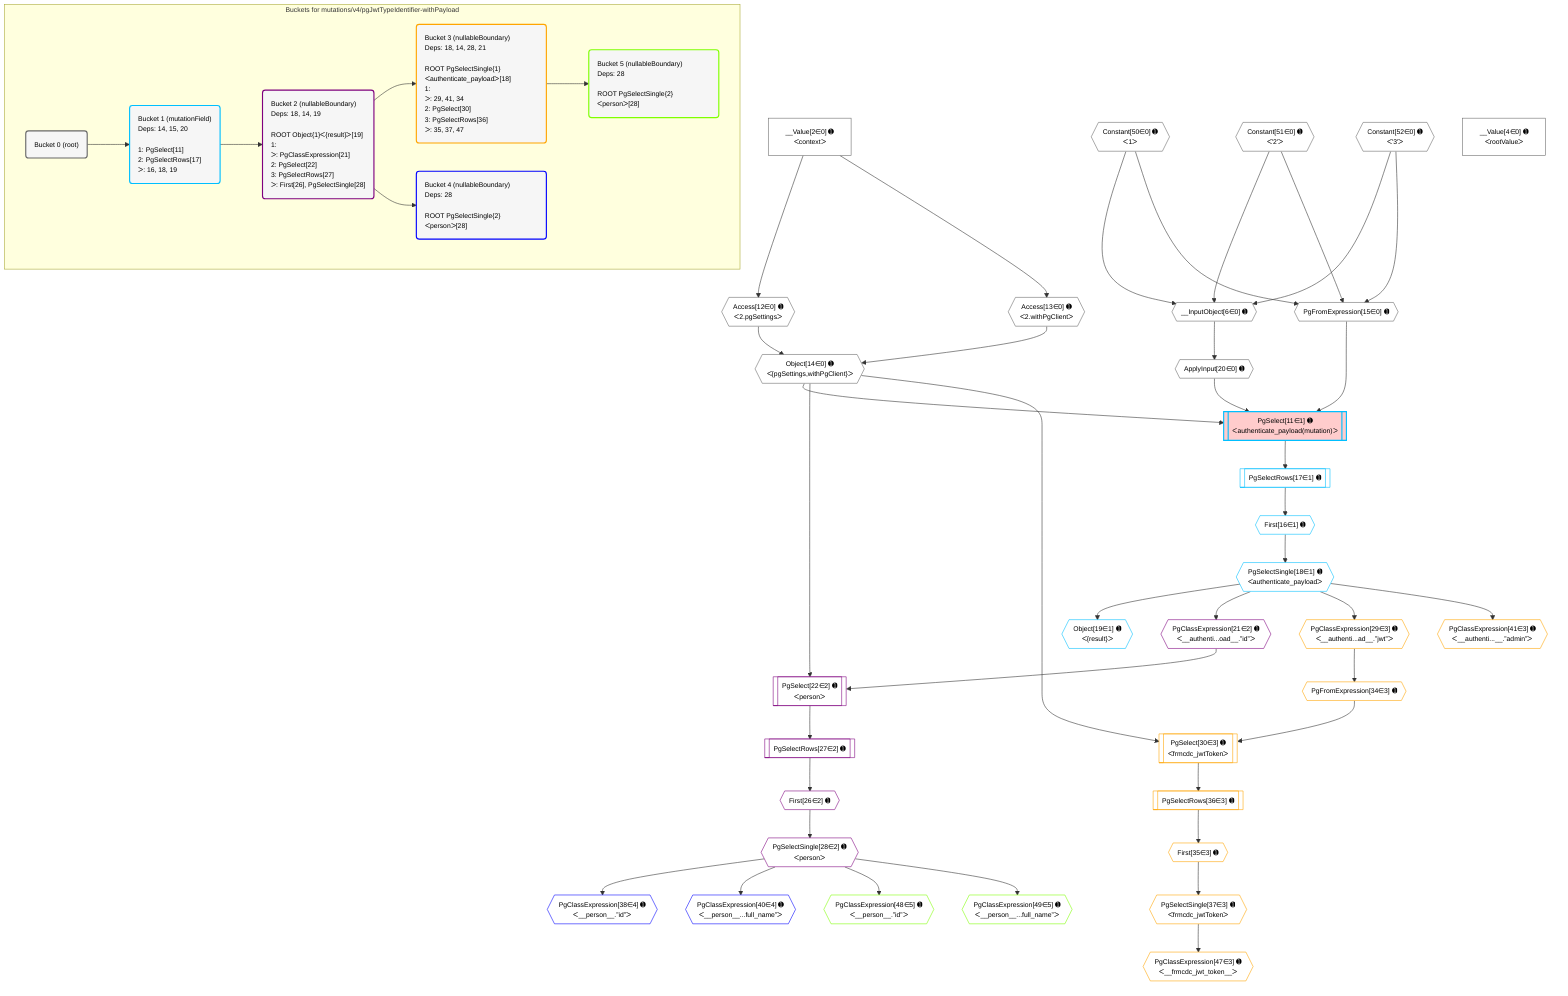 %%{init: {'themeVariables': { 'fontSize': '12px'}}}%%
graph TD
    classDef path fill:#eee,stroke:#000,color:#000
    classDef plan fill:#fff,stroke-width:1px,color:#000
    classDef itemplan fill:#fff,stroke-width:2px,color:#000
    classDef unbatchedplan fill:#dff,stroke-width:1px,color:#000
    classDef sideeffectplan fill:#fcc,stroke-width:2px,color:#000
    classDef bucket fill:#f6f6f6,color:#000,stroke-width:2px,text-align:left

    subgraph "Buckets for mutations/v4/pgJwtTypeIdentifier-withPayload"
    Bucket0("Bucket 0 (root)"):::bucket
    Bucket1("Bucket 1 (mutationField)<br />Deps: 14, 15, 20<br /><br />1: PgSelect[11]<br />2: PgSelectRows[17]<br />ᐳ: 16, 18, 19"):::bucket
    Bucket2("Bucket 2 (nullableBoundary)<br />Deps: 18, 14, 19<br /><br />ROOT Object{1}ᐸ{result}ᐳ[19]<br />1: <br />ᐳ: PgClassExpression[21]<br />2: PgSelect[22]<br />3: PgSelectRows[27]<br />ᐳ: First[26], PgSelectSingle[28]"):::bucket
    Bucket3("Bucket 3 (nullableBoundary)<br />Deps: 18, 14, 28, 21<br /><br />ROOT PgSelectSingle{1}ᐸauthenticate_payloadᐳ[18]<br />1: <br />ᐳ: 29, 41, 34<br />2: PgSelect[30]<br />3: PgSelectRows[36]<br />ᐳ: 35, 37, 47"):::bucket
    Bucket4("Bucket 4 (nullableBoundary)<br />Deps: 28<br /><br />ROOT PgSelectSingle{2}ᐸpersonᐳ[28]"):::bucket
    Bucket5("Bucket 5 (nullableBoundary)<br />Deps: 28<br /><br />ROOT PgSelectSingle{2}ᐸpersonᐳ[28]"):::bucket
    end
    Bucket0 --> Bucket1
    Bucket1 --> Bucket2
    Bucket2 --> Bucket3 & Bucket4
    Bucket3 --> Bucket5

    %% plan dependencies
    __InputObject6{{"__InputObject[6∈0] ➊"}}:::plan
    Constant50{{"Constant[50∈0] ➊<br />ᐸ1ᐳ"}}:::plan
    Constant51{{"Constant[51∈0] ➊<br />ᐸ'2'ᐳ"}}:::plan
    Constant52{{"Constant[52∈0] ➊<br />ᐸ'3'ᐳ"}}:::plan
    Constant50 & Constant51 & Constant52 --> __InputObject6
    PgFromExpression15{{"PgFromExpression[15∈0] ➊"}}:::plan
    Constant50 & Constant51 & Constant52 --> PgFromExpression15
    Object14{{"Object[14∈0] ➊<br />ᐸ{pgSettings,withPgClient}ᐳ"}}:::plan
    Access12{{"Access[12∈0] ➊<br />ᐸ2.pgSettingsᐳ"}}:::plan
    Access13{{"Access[13∈0] ➊<br />ᐸ2.withPgClientᐳ"}}:::plan
    Access12 & Access13 --> Object14
    __Value2["__Value[2∈0] ➊<br />ᐸcontextᐳ"]:::plan
    __Value2 --> Access12
    __Value2 --> Access13
    ApplyInput20{{"ApplyInput[20∈0] ➊"}}:::plan
    __InputObject6 --> ApplyInput20
    __Value4["__Value[4∈0] ➊<br />ᐸrootValueᐳ"]:::plan
    PgSelect11[["PgSelect[11∈1] ➊<br />ᐸauthenticate_payload(mutation)ᐳ"]]:::sideeffectplan
    Object14 & PgFromExpression15 & ApplyInput20 --> PgSelect11
    First16{{"First[16∈1] ➊"}}:::plan
    PgSelectRows17[["PgSelectRows[17∈1] ➊"]]:::plan
    PgSelectRows17 --> First16
    PgSelect11 --> PgSelectRows17
    PgSelectSingle18{{"PgSelectSingle[18∈1] ➊<br />ᐸauthenticate_payloadᐳ"}}:::plan
    First16 --> PgSelectSingle18
    Object19{{"Object[19∈1] ➊<br />ᐸ{result}ᐳ"}}:::plan
    PgSelectSingle18 --> Object19
    PgSelect22[["PgSelect[22∈2] ➊<br />ᐸpersonᐳ"]]:::plan
    PgClassExpression21{{"PgClassExpression[21∈2] ➊<br />ᐸ__authenti...oad__.”id”ᐳ"}}:::plan
    Object14 & PgClassExpression21 --> PgSelect22
    PgSelectSingle18 --> PgClassExpression21
    First26{{"First[26∈2] ➊"}}:::plan
    PgSelectRows27[["PgSelectRows[27∈2] ➊"]]:::plan
    PgSelectRows27 --> First26
    PgSelect22 --> PgSelectRows27
    PgSelectSingle28{{"PgSelectSingle[28∈2] ➊<br />ᐸpersonᐳ"}}:::plan
    First26 --> PgSelectSingle28
    PgSelect30[["PgSelect[30∈3] ➊<br />ᐸfrmcdc_jwtTokenᐳ"]]:::plan
    PgFromExpression34{{"PgFromExpression[34∈3] ➊"}}:::plan
    Object14 & PgFromExpression34 --> PgSelect30
    PgClassExpression29{{"PgClassExpression[29∈3] ➊<br />ᐸ__authenti...ad__.”jwt”ᐳ"}}:::plan
    PgSelectSingle18 --> PgClassExpression29
    PgClassExpression29 --> PgFromExpression34
    First35{{"First[35∈3] ➊"}}:::plan
    PgSelectRows36[["PgSelectRows[36∈3] ➊"]]:::plan
    PgSelectRows36 --> First35
    PgSelect30 --> PgSelectRows36
    PgSelectSingle37{{"PgSelectSingle[37∈3] ➊<br />ᐸfrmcdc_jwtTokenᐳ"}}:::plan
    First35 --> PgSelectSingle37
    PgClassExpression41{{"PgClassExpression[41∈3] ➊<br />ᐸ__authenti...__.”admin”ᐳ"}}:::plan
    PgSelectSingle18 --> PgClassExpression41
    PgClassExpression47{{"PgClassExpression[47∈3] ➊<br />ᐸ__frmcdc_jwt_token__ᐳ"}}:::plan
    PgSelectSingle37 --> PgClassExpression47
    PgClassExpression38{{"PgClassExpression[38∈4] ➊<br />ᐸ__person__.”id”ᐳ"}}:::plan
    PgSelectSingle28 --> PgClassExpression38
    PgClassExpression40{{"PgClassExpression[40∈4] ➊<br />ᐸ__person__...full_name”ᐳ"}}:::plan
    PgSelectSingle28 --> PgClassExpression40
    PgClassExpression48{{"PgClassExpression[48∈5] ➊<br />ᐸ__person__.”id”ᐳ"}}:::plan
    PgSelectSingle28 --> PgClassExpression48
    PgClassExpression49{{"PgClassExpression[49∈5] ➊<br />ᐸ__person__...full_name”ᐳ"}}:::plan
    PgSelectSingle28 --> PgClassExpression49

    %% define steps
    classDef bucket0 stroke:#696969
    class Bucket0,__Value2,__Value4,__InputObject6,Access12,Access13,Object14,PgFromExpression15,ApplyInput20,Constant50,Constant51,Constant52 bucket0
    classDef bucket1 stroke:#00bfff
    class Bucket1,PgSelect11,First16,PgSelectRows17,PgSelectSingle18,Object19 bucket1
    classDef bucket2 stroke:#7f007f
    class Bucket2,PgClassExpression21,PgSelect22,First26,PgSelectRows27,PgSelectSingle28 bucket2
    classDef bucket3 stroke:#ffa500
    class Bucket3,PgClassExpression29,PgSelect30,PgFromExpression34,First35,PgSelectRows36,PgSelectSingle37,PgClassExpression41,PgClassExpression47 bucket3
    classDef bucket4 stroke:#0000ff
    class Bucket4,PgClassExpression38,PgClassExpression40 bucket4
    classDef bucket5 stroke:#7fff00
    class Bucket5,PgClassExpression48,PgClassExpression49 bucket5